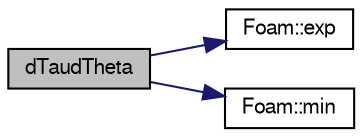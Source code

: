 digraph "dTaudTheta"
{
  bgcolor="transparent";
  edge [fontname="FreeSans",fontsize="10",labelfontname="FreeSans",labelfontsize="10"];
  node [fontname="FreeSans",fontsize="10",shape=record];
  rankdir="LR";
  Node29 [label="dTaudTheta",height=0.2,width=0.4,color="black", fillcolor="grey75", style="filled", fontcolor="black"];
  Node29 -> Node30 [color="midnightblue",fontsize="10",style="solid",fontname="FreeSans"];
  Node30 [label="Foam::exp",height=0.2,width=0.4,color="black",URL="$a21124.html#a12bca6c677fcf0977532179c3cb9bb89"];
  Node29 -> Node31 [color="midnightblue",fontsize="10",style="solid",fontname="FreeSans"];
  Node31 [label="Foam::min",height=0.2,width=0.4,color="black",URL="$a21124.html#a253e112ad2d56d96230ff39ea7f442dc"];
}
